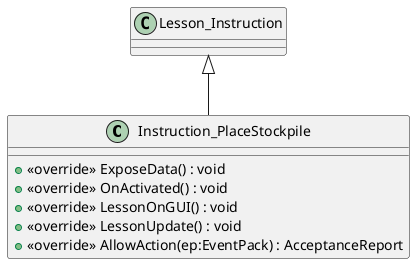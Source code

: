 @startuml
class Instruction_PlaceStockpile {
    + <<override>> ExposeData() : void
    + <<override>> OnActivated() : void
    + <<override>> LessonOnGUI() : void
    + <<override>> LessonUpdate() : void
    + <<override>> AllowAction(ep:EventPack) : AcceptanceReport
}
Lesson_Instruction <|-- Instruction_PlaceStockpile
@enduml
